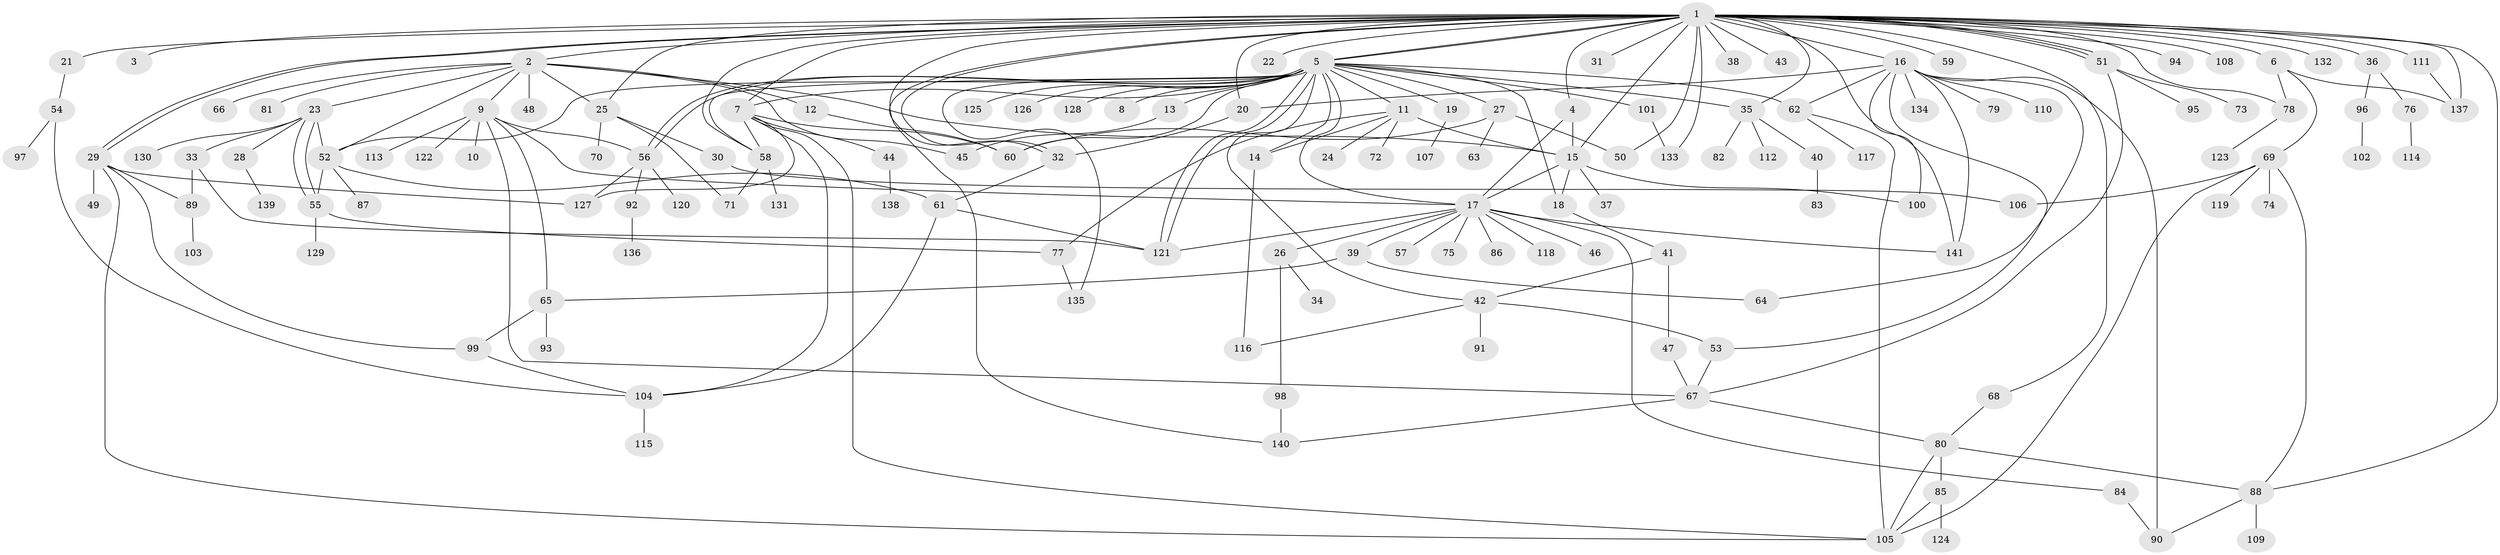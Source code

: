 // coarse degree distribution, {34: 0.011904761904761904, 11: 0.011904761904761904, 1: 0.40476190476190477, 3: 0.14285714285714285, 29: 0.011904761904761904, 4: 0.07142857142857142, 7: 0.023809523809523808, 6: 0.023809523809523808, 5: 0.05952380952380952, 2: 0.17857142857142858, 8: 0.023809523809523808, 9: 0.011904761904761904, 10: 0.023809523809523808}
// Generated by graph-tools (version 1.1) at 2025/18/03/04/25 18:18:18]
// undirected, 141 vertices, 215 edges
graph export_dot {
graph [start="1"]
  node [color=gray90,style=filled];
  1;
  2;
  3;
  4;
  5;
  6;
  7;
  8;
  9;
  10;
  11;
  12;
  13;
  14;
  15;
  16;
  17;
  18;
  19;
  20;
  21;
  22;
  23;
  24;
  25;
  26;
  27;
  28;
  29;
  30;
  31;
  32;
  33;
  34;
  35;
  36;
  37;
  38;
  39;
  40;
  41;
  42;
  43;
  44;
  45;
  46;
  47;
  48;
  49;
  50;
  51;
  52;
  53;
  54;
  55;
  56;
  57;
  58;
  59;
  60;
  61;
  62;
  63;
  64;
  65;
  66;
  67;
  68;
  69;
  70;
  71;
  72;
  73;
  74;
  75;
  76;
  77;
  78;
  79;
  80;
  81;
  82;
  83;
  84;
  85;
  86;
  87;
  88;
  89;
  90;
  91;
  92;
  93;
  94;
  95;
  96;
  97;
  98;
  99;
  100;
  101;
  102;
  103;
  104;
  105;
  106;
  107;
  108;
  109;
  110;
  111;
  112;
  113;
  114;
  115;
  116;
  117;
  118;
  119;
  120;
  121;
  122;
  123;
  124;
  125;
  126;
  127;
  128;
  129;
  130;
  131;
  132;
  133;
  134;
  135;
  136;
  137;
  138;
  139;
  140;
  141;
  1 -- 2;
  1 -- 3;
  1 -- 4;
  1 -- 5;
  1 -- 5;
  1 -- 6;
  1 -- 7;
  1 -- 15;
  1 -- 16;
  1 -- 20;
  1 -- 21;
  1 -- 22;
  1 -- 25;
  1 -- 29;
  1 -- 29;
  1 -- 31;
  1 -- 32;
  1 -- 32;
  1 -- 35;
  1 -- 36;
  1 -- 38;
  1 -- 43;
  1 -- 50;
  1 -- 51;
  1 -- 51;
  1 -- 51;
  1 -- 58;
  1 -- 59;
  1 -- 68;
  1 -- 78;
  1 -- 88;
  1 -- 94;
  1 -- 108;
  1 -- 111;
  1 -- 132;
  1 -- 133;
  1 -- 137;
  1 -- 140;
  1 -- 141;
  2 -- 9;
  2 -- 12;
  2 -- 15;
  2 -- 23;
  2 -- 25;
  2 -- 45;
  2 -- 48;
  2 -- 52;
  2 -- 66;
  2 -- 81;
  4 -- 15;
  4 -- 17;
  5 -- 7;
  5 -- 8;
  5 -- 11;
  5 -- 13;
  5 -- 14;
  5 -- 17;
  5 -- 18;
  5 -- 19;
  5 -- 27;
  5 -- 35;
  5 -- 42;
  5 -- 52;
  5 -- 56;
  5 -- 56;
  5 -- 58;
  5 -- 60;
  5 -- 62;
  5 -- 101;
  5 -- 121;
  5 -- 121;
  5 -- 125;
  5 -- 126;
  5 -- 128;
  5 -- 135;
  6 -- 69;
  6 -- 78;
  6 -- 137;
  7 -- 44;
  7 -- 58;
  7 -- 60;
  7 -- 104;
  7 -- 105;
  7 -- 127;
  9 -- 10;
  9 -- 17;
  9 -- 56;
  9 -- 65;
  9 -- 67;
  9 -- 113;
  9 -- 122;
  11 -- 14;
  11 -- 15;
  11 -- 24;
  11 -- 72;
  11 -- 77;
  12 -- 60;
  13 -- 45;
  14 -- 116;
  15 -- 17;
  15 -- 18;
  15 -- 37;
  15 -- 100;
  16 -- 20;
  16 -- 53;
  16 -- 62;
  16 -- 64;
  16 -- 79;
  16 -- 90;
  16 -- 100;
  16 -- 110;
  16 -- 134;
  16 -- 141;
  17 -- 26;
  17 -- 39;
  17 -- 46;
  17 -- 57;
  17 -- 75;
  17 -- 84;
  17 -- 86;
  17 -- 118;
  17 -- 121;
  17 -- 141;
  18 -- 41;
  19 -- 107;
  20 -- 32;
  21 -- 54;
  23 -- 28;
  23 -- 33;
  23 -- 52;
  23 -- 55;
  23 -- 55;
  23 -- 130;
  25 -- 30;
  25 -- 70;
  25 -- 71;
  26 -- 34;
  26 -- 98;
  27 -- 50;
  27 -- 60;
  27 -- 63;
  28 -- 139;
  29 -- 49;
  29 -- 89;
  29 -- 99;
  29 -- 105;
  29 -- 127;
  30 -- 106;
  32 -- 61;
  33 -- 89;
  33 -- 121;
  35 -- 40;
  35 -- 82;
  35 -- 112;
  36 -- 76;
  36 -- 96;
  39 -- 64;
  39 -- 65;
  40 -- 83;
  41 -- 42;
  41 -- 47;
  42 -- 53;
  42 -- 91;
  42 -- 116;
  44 -- 138;
  47 -- 67;
  51 -- 67;
  51 -- 73;
  51 -- 95;
  52 -- 55;
  52 -- 61;
  52 -- 87;
  53 -- 67;
  54 -- 97;
  54 -- 104;
  55 -- 77;
  55 -- 129;
  56 -- 92;
  56 -- 120;
  56 -- 127;
  58 -- 71;
  58 -- 131;
  61 -- 104;
  61 -- 121;
  62 -- 105;
  62 -- 117;
  65 -- 93;
  65 -- 99;
  67 -- 80;
  67 -- 140;
  68 -- 80;
  69 -- 74;
  69 -- 88;
  69 -- 105;
  69 -- 106;
  69 -- 119;
  76 -- 114;
  77 -- 135;
  78 -- 123;
  80 -- 85;
  80 -- 88;
  80 -- 105;
  84 -- 90;
  85 -- 105;
  85 -- 124;
  88 -- 90;
  88 -- 109;
  89 -- 103;
  92 -- 136;
  96 -- 102;
  98 -- 140;
  99 -- 104;
  101 -- 133;
  104 -- 115;
  111 -- 137;
}
